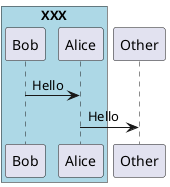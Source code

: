 #包裹参与者

可以使用 box 和 end box 画一个盒子将参与者包裹起来。
还可以在 box 关键字之后添加标题或者背景颜色。

@startuml

box "XXX" #LightBlue

Bob -> Alice : Hello

end box

Alice -> Other : Hello

@enduml